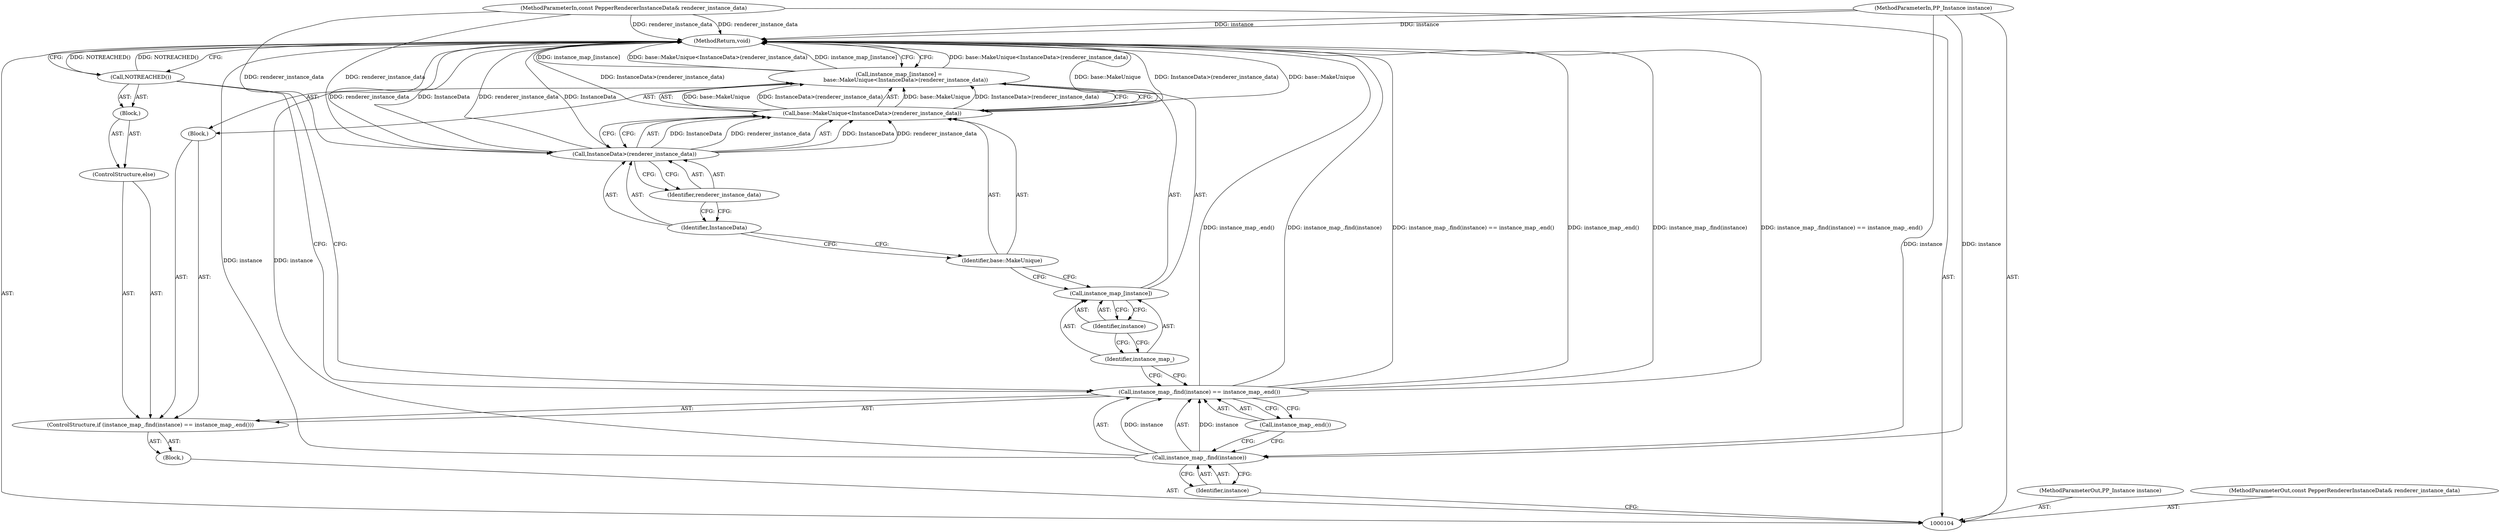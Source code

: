 digraph "0_Chrome_66b99f3fe60dce77f079cc9c07164f6a34dbea37" {
"1000126" [label="(MethodReturn,void)"];
"1000120" [label="(Call,InstanceData>(renderer_instance_data))"];
"1000121" [label="(Identifier,InstanceData)"];
"1000122" [label="(Identifier,renderer_instance_data)"];
"1000118" [label="(Call,base::MakeUnique<InstanceData>(renderer_instance_data))"];
"1000119" [label="(Identifier,base::MakeUnique)"];
"1000123" [label="(ControlStructure,else)"];
"1000124" [label="(Block,)"];
"1000125" [label="(Call,NOTREACHED())"];
"1000105" [label="(MethodParameterIn,PP_Instance instance)"];
"1000167" [label="(MethodParameterOut,PP_Instance instance)"];
"1000106" [label="(MethodParameterIn,const PepperRendererInstanceData& renderer_instance_data)"];
"1000168" [label="(MethodParameterOut,const PepperRendererInstanceData& renderer_instance_data)"];
"1000107" [label="(Block,)"];
"1000108" [label="(ControlStructure,if (instance_map_.find(instance) == instance_map_.end()))"];
"1000111" [label="(Identifier,instance)"];
"1000112" [label="(Call,instance_map_.end())"];
"1000113" [label="(Block,)"];
"1000109" [label="(Call,instance_map_.find(instance) == instance_map_.end())"];
"1000110" [label="(Call,instance_map_.find(instance))"];
"1000117" [label="(Identifier,instance)"];
"1000114" [label="(Call,instance_map_[instance] =\n        base::MakeUnique<InstanceData>(renderer_instance_data))"];
"1000115" [label="(Call,instance_map_[instance])"];
"1000116" [label="(Identifier,instance_map_)"];
"1000126" -> "1000104"  [label="AST: "];
"1000126" -> "1000114"  [label="CFG: "];
"1000126" -> "1000125"  [label="CFG: "];
"1000125" -> "1000126"  [label="DDG: NOTREACHED()"];
"1000105" -> "1000126"  [label="DDG: instance"];
"1000114" -> "1000126"  [label="DDG: base::MakeUnique<InstanceData>(renderer_instance_data)"];
"1000114" -> "1000126"  [label="DDG: instance_map_[instance]"];
"1000109" -> "1000126"  [label="DDG: instance_map_.end()"];
"1000109" -> "1000126"  [label="DDG: instance_map_.find(instance)"];
"1000109" -> "1000126"  [label="DDG: instance_map_.find(instance) == instance_map_.end()"];
"1000120" -> "1000126"  [label="DDG: renderer_instance_data"];
"1000120" -> "1000126"  [label="DDG: InstanceData"];
"1000118" -> "1000126"  [label="DDG: base::MakeUnique"];
"1000118" -> "1000126"  [label="DDG: InstanceData>(renderer_instance_data)"];
"1000110" -> "1000126"  [label="DDG: instance"];
"1000106" -> "1000126"  [label="DDG: renderer_instance_data"];
"1000120" -> "1000118"  [label="AST: "];
"1000120" -> "1000122"  [label="CFG: "];
"1000121" -> "1000120"  [label="AST: "];
"1000122" -> "1000120"  [label="AST: "];
"1000118" -> "1000120"  [label="CFG: "];
"1000120" -> "1000126"  [label="DDG: renderer_instance_data"];
"1000120" -> "1000126"  [label="DDG: InstanceData"];
"1000120" -> "1000118"  [label="DDG: InstanceData"];
"1000120" -> "1000118"  [label="DDG: renderer_instance_data"];
"1000106" -> "1000120"  [label="DDG: renderer_instance_data"];
"1000121" -> "1000120"  [label="AST: "];
"1000121" -> "1000119"  [label="CFG: "];
"1000122" -> "1000121"  [label="CFG: "];
"1000122" -> "1000120"  [label="AST: "];
"1000122" -> "1000121"  [label="CFG: "];
"1000120" -> "1000122"  [label="CFG: "];
"1000118" -> "1000114"  [label="AST: "];
"1000118" -> "1000120"  [label="CFG: "];
"1000119" -> "1000118"  [label="AST: "];
"1000120" -> "1000118"  [label="AST: "];
"1000114" -> "1000118"  [label="CFG: "];
"1000118" -> "1000126"  [label="DDG: base::MakeUnique"];
"1000118" -> "1000126"  [label="DDG: InstanceData>(renderer_instance_data)"];
"1000118" -> "1000114"  [label="DDG: base::MakeUnique"];
"1000118" -> "1000114"  [label="DDG: InstanceData>(renderer_instance_data)"];
"1000120" -> "1000118"  [label="DDG: InstanceData"];
"1000120" -> "1000118"  [label="DDG: renderer_instance_data"];
"1000119" -> "1000118"  [label="AST: "];
"1000119" -> "1000115"  [label="CFG: "];
"1000121" -> "1000119"  [label="CFG: "];
"1000123" -> "1000108"  [label="AST: "];
"1000124" -> "1000123"  [label="AST: "];
"1000124" -> "1000123"  [label="AST: "];
"1000125" -> "1000124"  [label="AST: "];
"1000125" -> "1000124"  [label="AST: "];
"1000125" -> "1000109"  [label="CFG: "];
"1000126" -> "1000125"  [label="CFG: "];
"1000125" -> "1000126"  [label="DDG: NOTREACHED()"];
"1000105" -> "1000104"  [label="AST: "];
"1000105" -> "1000126"  [label="DDG: instance"];
"1000105" -> "1000110"  [label="DDG: instance"];
"1000167" -> "1000104"  [label="AST: "];
"1000106" -> "1000104"  [label="AST: "];
"1000106" -> "1000126"  [label="DDG: renderer_instance_data"];
"1000106" -> "1000120"  [label="DDG: renderer_instance_data"];
"1000168" -> "1000104"  [label="AST: "];
"1000107" -> "1000104"  [label="AST: "];
"1000108" -> "1000107"  [label="AST: "];
"1000108" -> "1000107"  [label="AST: "];
"1000109" -> "1000108"  [label="AST: "];
"1000113" -> "1000108"  [label="AST: "];
"1000123" -> "1000108"  [label="AST: "];
"1000111" -> "1000110"  [label="AST: "];
"1000111" -> "1000104"  [label="CFG: "];
"1000110" -> "1000111"  [label="CFG: "];
"1000112" -> "1000109"  [label="AST: "];
"1000112" -> "1000110"  [label="CFG: "];
"1000109" -> "1000112"  [label="CFG: "];
"1000113" -> "1000108"  [label="AST: "];
"1000114" -> "1000113"  [label="AST: "];
"1000109" -> "1000108"  [label="AST: "];
"1000109" -> "1000112"  [label="CFG: "];
"1000110" -> "1000109"  [label="AST: "];
"1000112" -> "1000109"  [label="AST: "];
"1000116" -> "1000109"  [label="CFG: "];
"1000125" -> "1000109"  [label="CFG: "];
"1000109" -> "1000126"  [label="DDG: instance_map_.end()"];
"1000109" -> "1000126"  [label="DDG: instance_map_.find(instance)"];
"1000109" -> "1000126"  [label="DDG: instance_map_.find(instance) == instance_map_.end()"];
"1000110" -> "1000109"  [label="DDG: instance"];
"1000110" -> "1000109"  [label="AST: "];
"1000110" -> "1000111"  [label="CFG: "];
"1000111" -> "1000110"  [label="AST: "];
"1000112" -> "1000110"  [label="CFG: "];
"1000110" -> "1000126"  [label="DDG: instance"];
"1000110" -> "1000109"  [label="DDG: instance"];
"1000105" -> "1000110"  [label="DDG: instance"];
"1000117" -> "1000115"  [label="AST: "];
"1000117" -> "1000116"  [label="CFG: "];
"1000115" -> "1000117"  [label="CFG: "];
"1000114" -> "1000113"  [label="AST: "];
"1000114" -> "1000118"  [label="CFG: "];
"1000115" -> "1000114"  [label="AST: "];
"1000118" -> "1000114"  [label="AST: "];
"1000126" -> "1000114"  [label="CFG: "];
"1000114" -> "1000126"  [label="DDG: base::MakeUnique<InstanceData>(renderer_instance_data)"];
"1000114" -> "1000126"  [label="DDG: instance_map_[instance]"];
"1000118" -> "1000114"  [label="DDG: base::MakeUnique"];
"1000118" -> "1000114"  [label="DDG: InstanceData>(renderer_instance_data)"];
"1000115" -> "1000114"  [label="AST: "];
"1000115" -> "1000117"  [label="CFG: "];
"1000116" -> "1000115"  [label="AST: "];
"1000117" -> "1000115"  [label="AST: "];
"1000119" -> "1000115"  [label="CFG: "];
"1000116" -> "1000115"  [label="AST: "];
"1000116" -> "1000109"  [label="CFG: "];
"1000117" -> "1000116"  [label="CFG: "];
}
